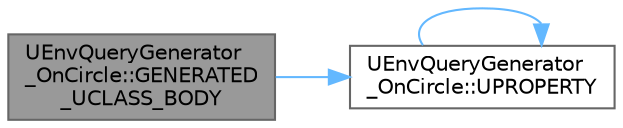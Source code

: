 digraph "UEnvQueryGenerator_OnCircle::GENERATED_UCLASS_BODY"
{
 // INTERACTIVE_SVG=YES
 // LATEX_PDF_SIZE
  bgcolor="transparent";
  edge [fontname=Helvetica,fontsize=10,labelfontname=Helvetica,labelfontsize=10];
  node [fontname=Helvetica,fontsize=10,shape=box,height=0.2,width=0.4];
  rankdir="LR";
  Node1 [id="Node000001",label="UEnvQueryGenerator\l_OnCircle::GENERATED\l_UCLASS_BODY",height=0.2,width=0.4,color="gray40", fillcolor="grey60", style="filled", fontcolor="black",tooltip="max distance of path between point and context"];
  Node1 -> Node2 [id="edge1_Node000001_Node000002",color="steelblue1",style="solid",tooltip=" "];
  Node2 [id="Node000002",label="UEnvQueryGenerator\l_OnCircle::UPROPERTY",height=0.2,width=0.4,color="grey40", fillcolor="white", style="filled",URL="$df/dad/classUEnvQueryGenerator__OnCircle.html#a918480657583c6554a896665fe837db5",tooltip="how we are choosing where the points are in the circle"];
  Node2 -> Node2 [id="edge2_Node000002_Node000002",color="steelblue1",style="solid",tooltip=" "];
}
